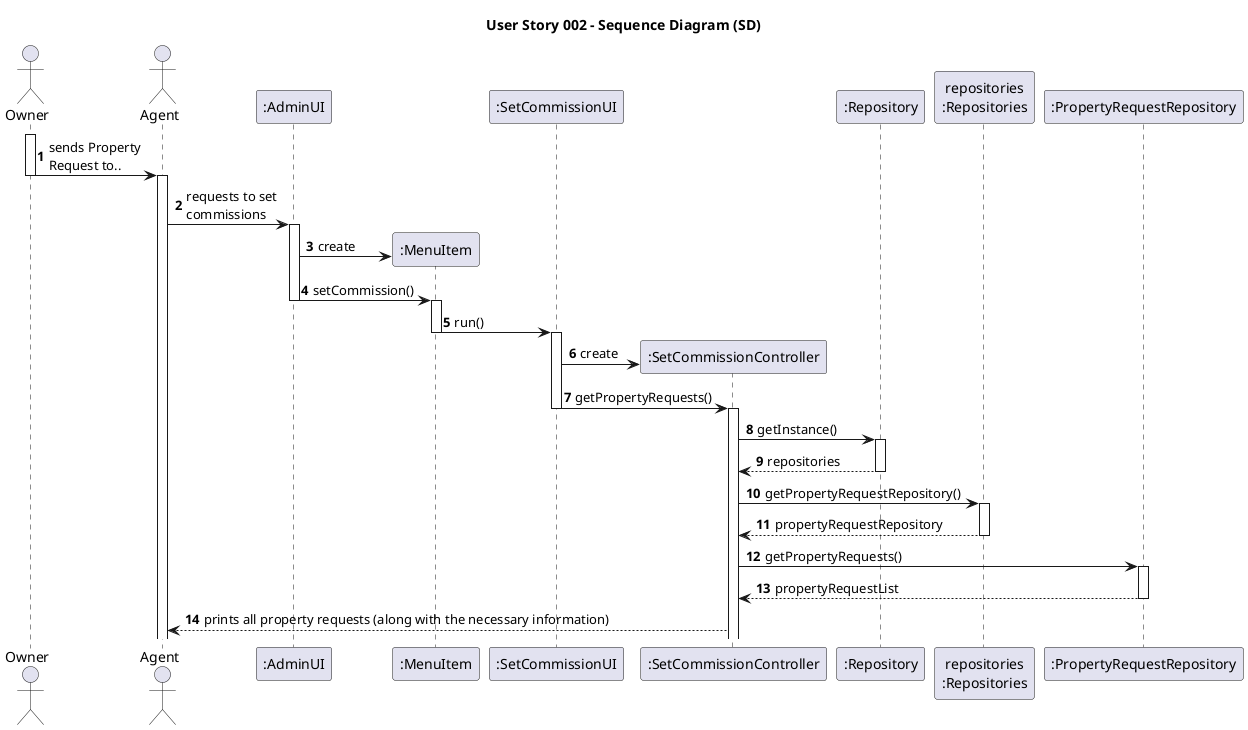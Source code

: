 @startuml

skinparam packageStyle rectangle
skinparam shadowing false

title User Story 002 - Sequence Diagram (SD)

autonumber

actor "Owner" as Owner
actor "Agent" as Agent
participant ":AdminUI" as AdminUI
participant ":MenuItem" as Menu
participant ":SetCommissionUI" as SetCommissionUI
participant ":SetCommissionController" as CTRL
participant ":Repository" as RepositorySingleton
participant "repositories\n:Repositories" as PLAT
participant ":PropertyRequestRepository" as PropertyRequest


activate Owner
Owner -> Agent : sends Property\nRequest to..
deactivate Owner
activate Agent

Agent -> AdminUI : requests to set\ncommissions
activate AdminUI

AdminUI -> Menu** : create
AdminUI -> Menu : setCommission()
deactivate AdminUI
activate Menu

Menu -> SetCommissionUI : run()
deactivate Menu
activate SetCommissionUI


SetCommissionUI -> CTRL** : create
SetCommissionUI -> CTRL : getPropertyRequests()
deactivate SetCommissionUI
activate CTRL

CTRL -> RepositorySingleton : getInstance()
activate RepositorySingleton

RepositorySingleton --> CTRL : repositories
deactivate RepositorySingleton

CTRL -> PLAT : getPropertyRequestRepository()
activate PLAT

PLAT --> CTRL : propertyRequestRepository
deactivate PLAT

CTRL -> PropertyRequest : getPropertyRequests()
activate PropertyRequest

PropertyRequest --> CTRL : propertyRequestList
deactivate PropertyRequest

CTRL --> Agent : prints all property requests (along with the necessary information)

@enduml